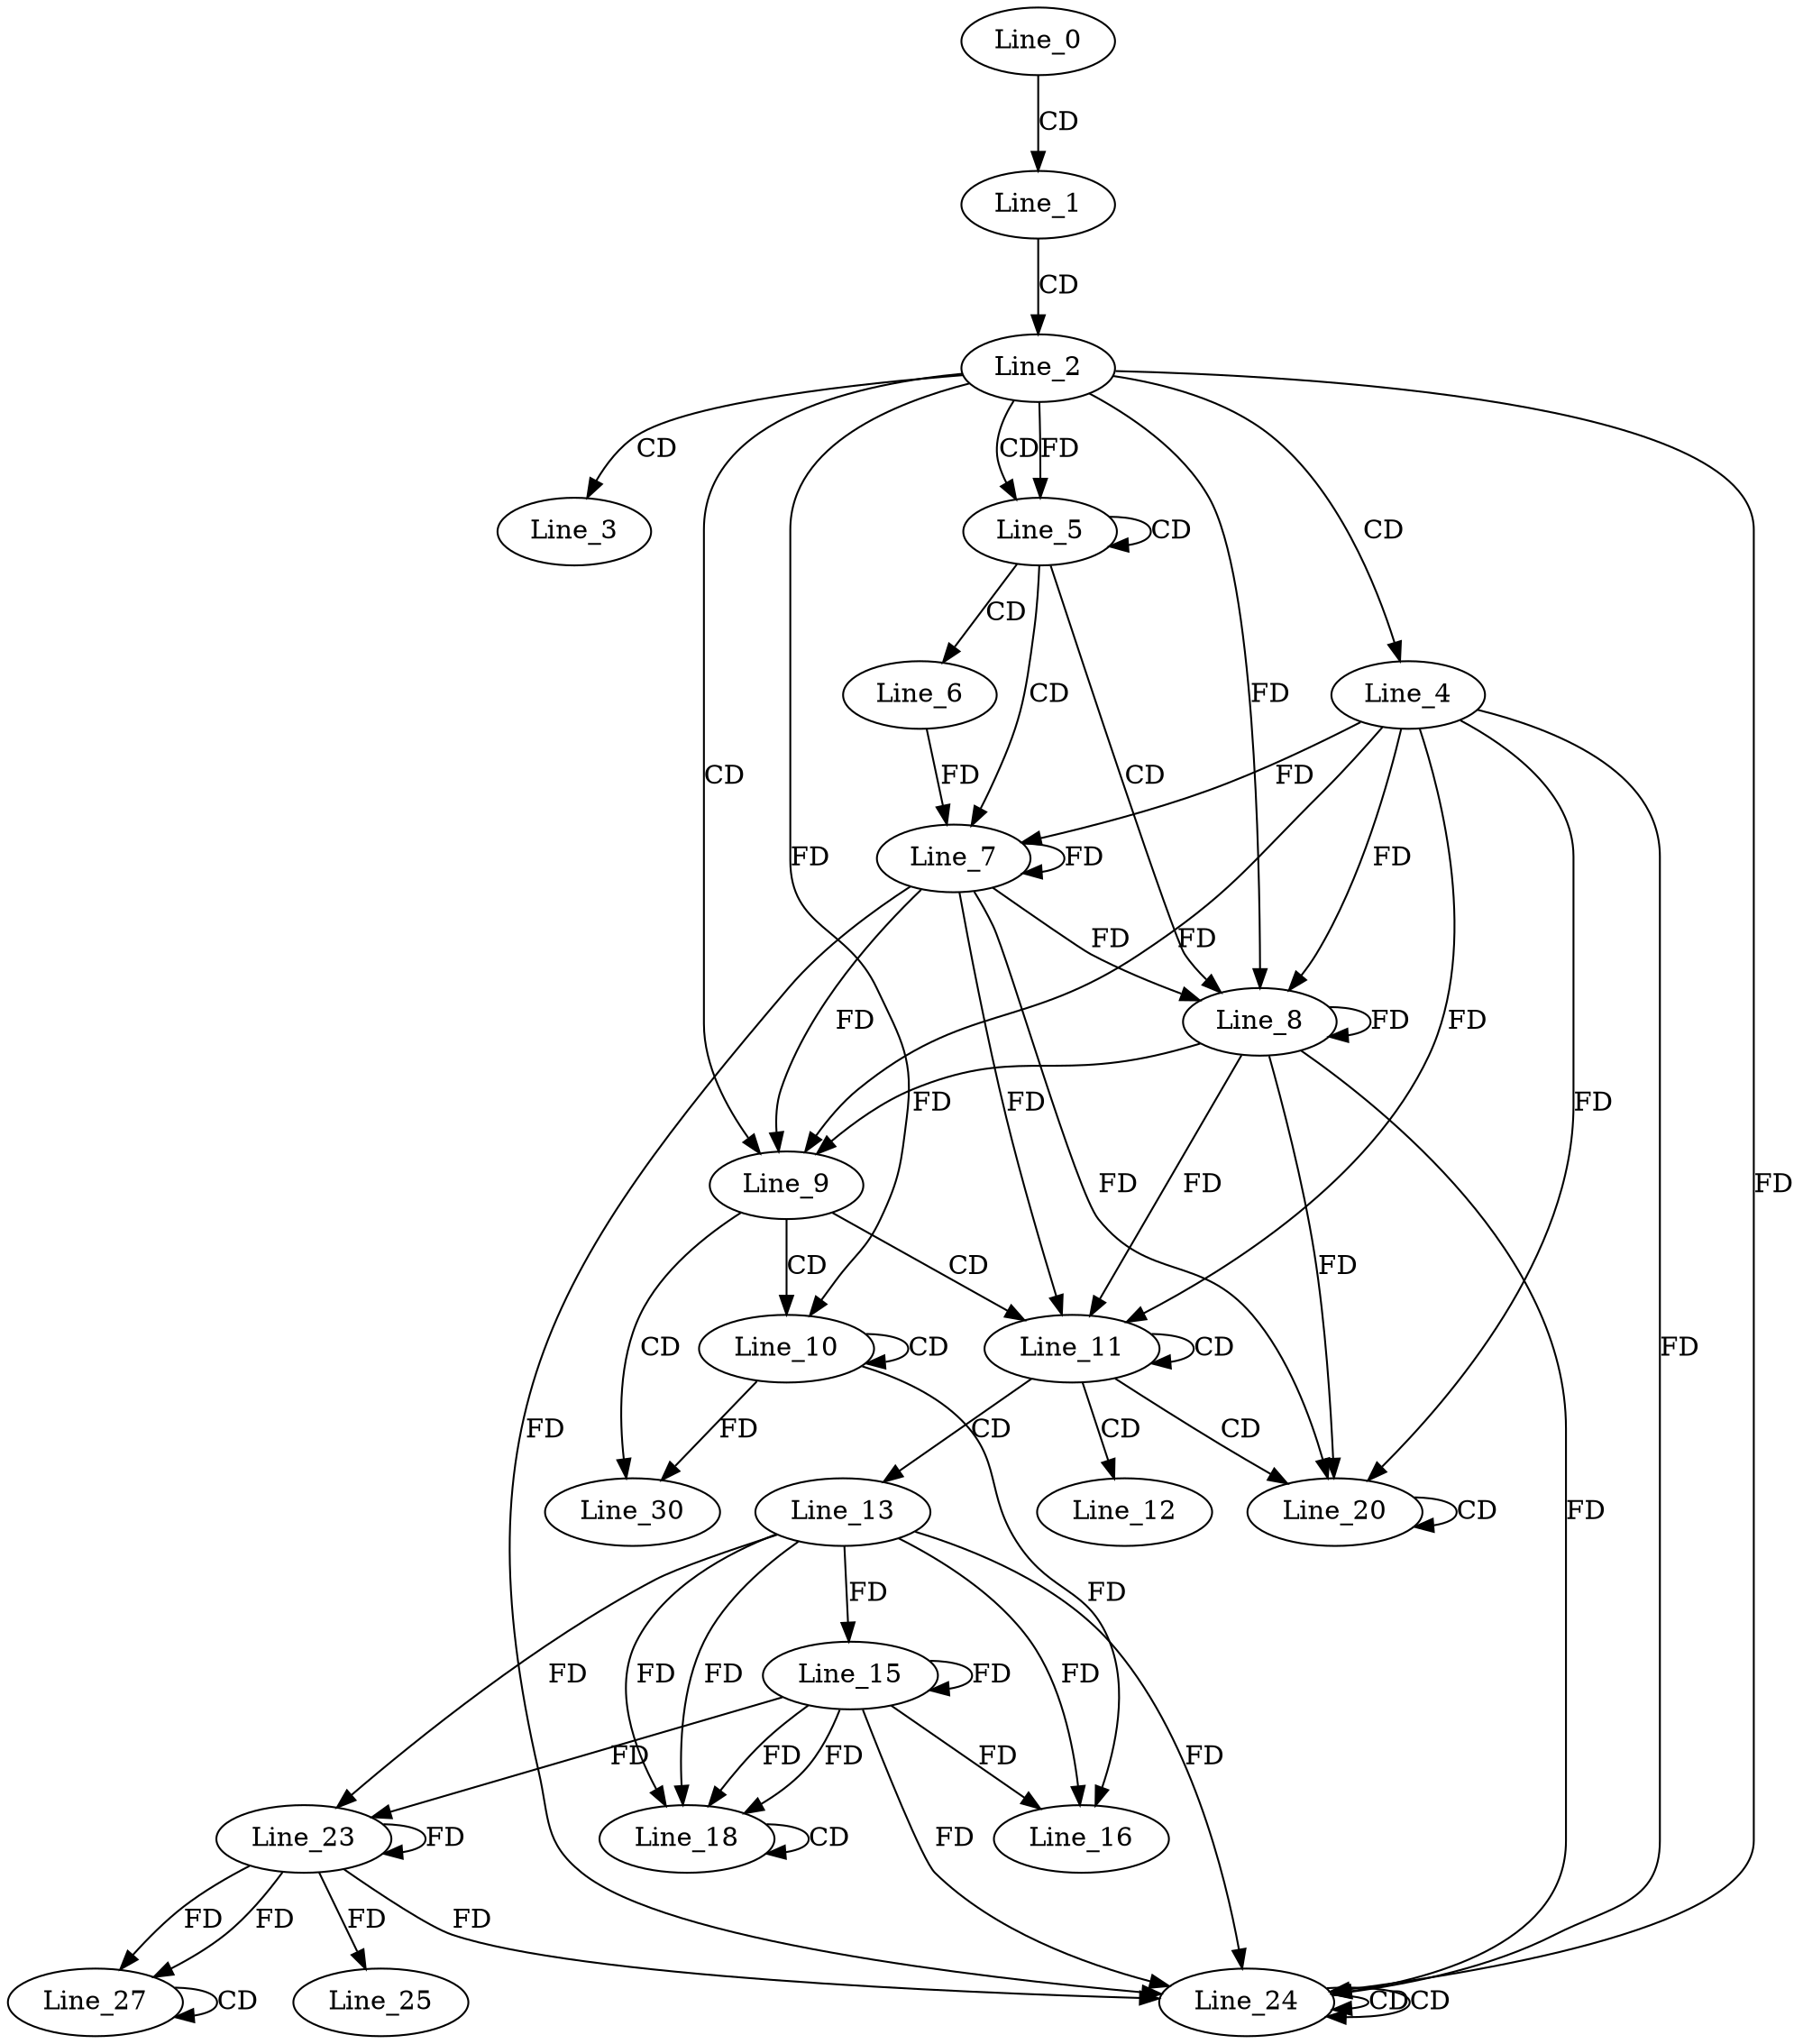 digraph G {
  Line_0;
  Line_1;
  Line_2;
  Line_3;
  Line_4;
  Line_5;
  Line_5;
  Line_5;
  Line_6;
  Line_7;
  Line_7;
  Line_8;
  Line_9;
  Line_10;
  Line_10;
  Line_11;
  Line_11;
  Line_11;
  Line_12;
  Line_13;
  Line_15;
  Line_16;
  Line_18;
  Line_18;
  Line_20;
  Line_20;
  Line_20;
  Line_23;
  Line_24;
  Line_24;
  Line_24;
  Line_24;
  Line_24;
  Line_25;
  Line_27;
  Line_27;
  Line_30;
  Line_0 -> Line_1 [ label="CD" ];
  Line_1 -> Line_2 [ label="CD" ];
  Line_2 -> Line_3 [ label="CD" ];
  Line_2 -> Line_4 [ label="CD" ];
  Line_2 -> Line_5 [ label="CD" ];
  Line_5 -> Line_5 [ label="CD" ];
  Line_2 -> Line_5 [ label="FD" ];
  Line_5 -> Line_6 [ label="CD" ];
  Line_5 -> Line_7 [ label="CD" ];
  Line_4 -> Line_7 [ label="FD" ];
  Line_7 -> Line_7 [ label="FD" ];
  Line_6 -> Line_7 [ label="FD" ];
  Line_5 -> Line_8 [ label="CD" ];
  Line_4 -> Line_8 [ label="FD" ];
  Line_7 -> Line_8 [ label="FD" ];
  Line_8 -> Line_8 [ label="FD" ];
  Line_2 -> Line_8 [ label="FD" ];
  Line_2 -> Line_9 [ label="CD" ];
  Line_4 -> Line_9 [ label="FD" ];
  Line_7 -> Line_9 [ label="FD" ];
  Line_8 -> Line_9 [ label="FD" ];
  Line_9 -> Line_10 [ label="CD" ];
  Line_10 -> Line_10 [ label="CD" ];
  Line_2 -> Line_10 [ label="FD" ];
  Line_9 -> Line_11 [ label="CD" ];
  Line_11 -> Line_11 [ label="CD" ];
  Line_4 -> Line_11 [ label="FD" ];
  Line_7 -> Line_11 [ label="FD" ];
  Line_8 -> Line_11 [ label="FD" ];
  Line_11 -> Line_12 [ label="CD" ];
  Line_11 -> Line_13 [ label="CD" ];
  Line_13 -> Line_15 [ label="FD" ];
  Line_15 -> Line_15 [ label="FD" ];
  Line_13 -> Line_16 [ label="FD" ];
  Line_15 -> Line_16 [ label="FD" ];
  Line_10 -> Line_16 [ label="FD" ];
  Line_13 -> Line_18 [ label="FD" ];
  Line_15 -> Line_18 [ label="FD" ];
  Line_18 -> Line_18 [ label="CD" ];
  Line_13 -> Line_18 [ label="FD" ];
  Line_15 -> Line_18 [ label="FD" ];
  Line_11 -> Line_20 [ label="CD" ];
  Line_20 -> Line_20 [ label="CD" ];
  Line_4 -> Line_20 [ label="FD" ];
  Line_7 -> Line_20 [ label="FD" ];
  Line_8 -> Line_20 [ label="FD" ];
  Line_13 -> Line_23 [ label="FD" ];
  Line_15 -> Line_23 [ label="FD" ];
  Line_23 -> Line_23 [ label="FD" ];
  Line_24 -> Line_24 [ label="CD" ];
  Line_4 -> Line_24 [ label="FD" ];
  Line_7 -> Line_24 [ label="FD" ];
  Line_8 -> Line_24 [ label="FD" ];
  Line_24 -> Line_24 [ label="CD" ];
  Line_2 -> Line_24 [ label="FD" ];
  Line_13 -> Line_24 [ label="FD" ];
  Line_15 -> Line_24 [ label="FD" ];
  Line_23 -> Line_24 [ label="FD" ];
  Line_23 -> Line_25 [ label="FD" ];
  Line_23 -> Line_27 [ label="FD" ];
  Line_27 -> Line_27 [ label="CD" ];
  Line_23 -> Line_27 [ label="FD" ];
  Line_9 -> Line_30 [ label="CD" ];
  Line_10 -> Line_30 [ label="FD" ];
}
